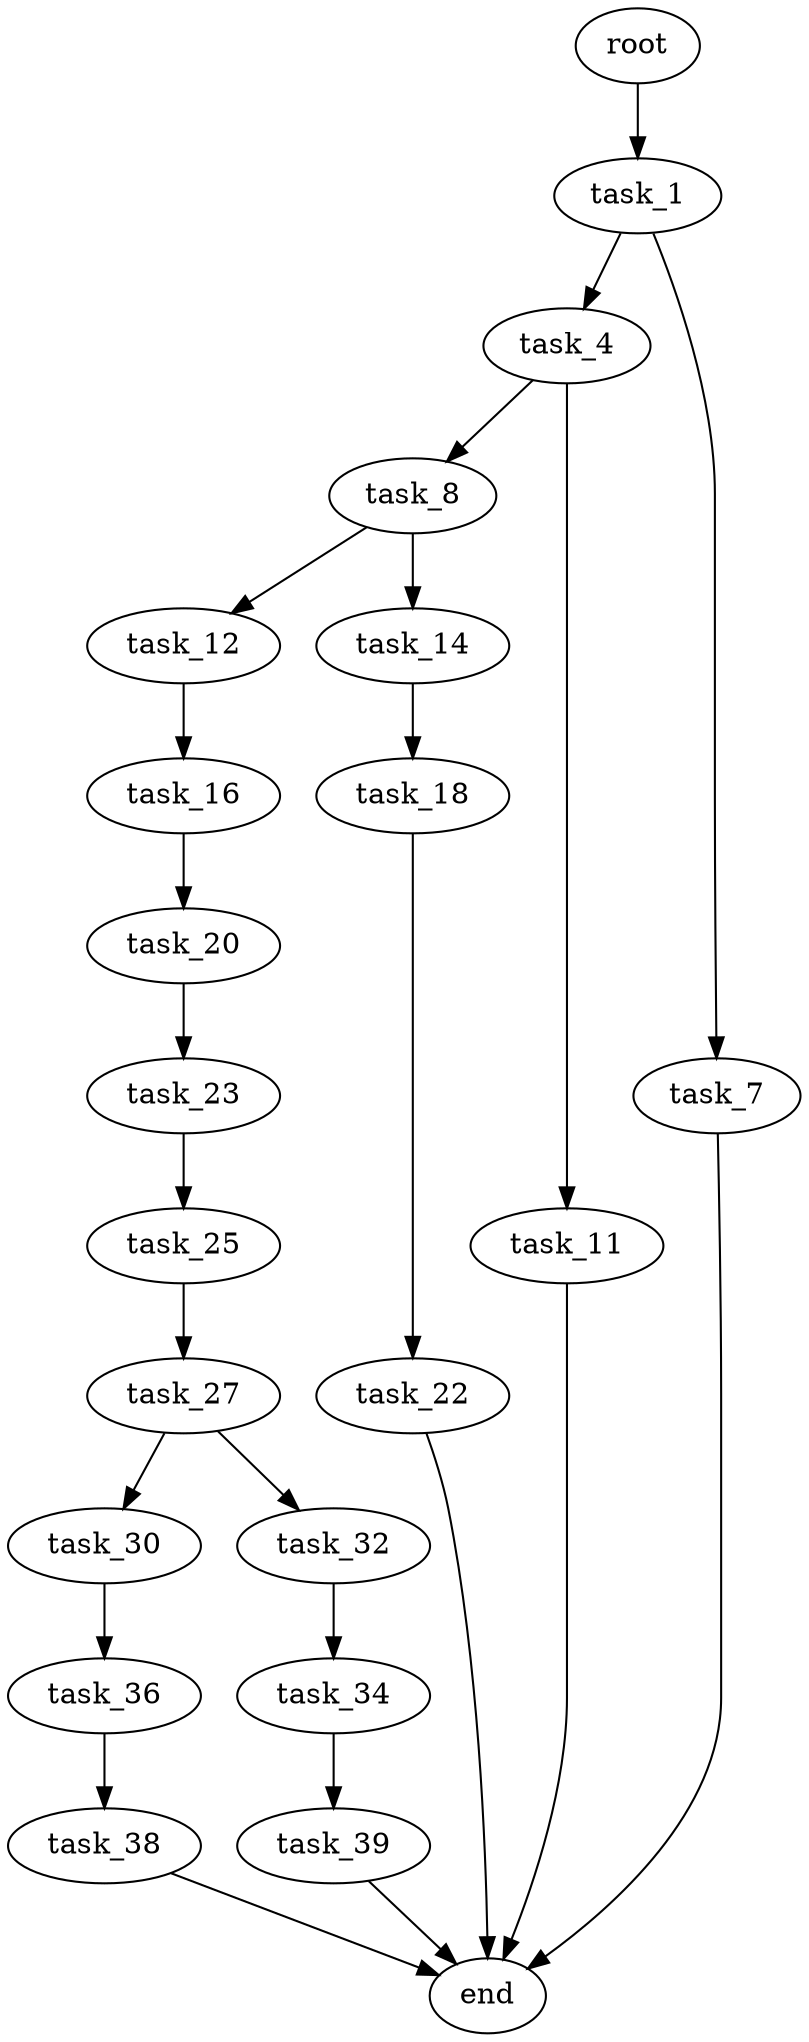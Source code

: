 digraph G {
  root [size="0.000000"];
  task_1 [size="28991029248.000000"];
  task_4 [size="14849251456.000000"];
  task_7 [size="21278781766.000000"];
  task_8 [size="782757789696.000000"];
  task_11 [size="11879509853.000000"];
  end [size="0.000000"];
  task_12 [size="368293445632.000000"];
  task_14 [size="68719476736.000000"];
  task_16 [size="26181643660.000000"];
  task_18 [size="118133261712.000000"];
  task_20 [size="8072062727.000000"];
  task_22 [size="782757789696.000000"];
  task_23 [size="94285224343.000000"];
  task_25 [size="537696119465.000000"];
  task_27 [size="69094485876.000000"];
  task_30 [size="7105990900.000000"];
  task_32 [size="782757789696.000000"];
  task_36 [size="782757789696.000000"];
  task_34 [size="14458558312.000000"];
  task_39 [size="290189974184.000000"];
  task_38 [size="19808516620.000000"];

  root -> task_1 [size="1.000000"];
  task_1 -> task_4 [size="75497472.000000"];
  task_1 -> task_7 [size="75497472.000000"];
  task_4 -> task_8 [size="536870912.000000"];
  task_4 -> task_11 [size="536870912.000000"];
  task_7 -> end [size="1.000000"];
  task_8 -> task_12 [size="679477248.000000"];
  task_8 -> task_14 [size="679477248.000000"];
  task_11 -> end [size="1.000000"];
  task_12 -> task_16 [size="411041792.000000"];
  task_14 -> task_18 [size="134217728.000000"];
  task_16 -> task_20 [size="536870912.000000"];
  task_18 -> task_22 [size="209715200.000000"];
  task_20 -> task_23 [size="134217728.000000"];
  task_22 -> end [size="1.000000"];
  task_23 -> task_25 [size="75497472.000000"];
  task_25 -> task_27 [size="838860800.000000"];
  task_27 -> task_30 [size="134217728.000000"];
  task_27 -> task_32 [size="134217728.000000"];
  task_30 -> task_36 [size="838860800.000000"];
  task_32 -> task_34 [size="679477248.000000"];
  task_36 -> task_38 [size="679477248.000000"];
  task_34 -> task_39 [size="33554432.000000"];
  task_39 -> end [size="1.000000"];
  task_38 -> end [size="1.000000"];
}
